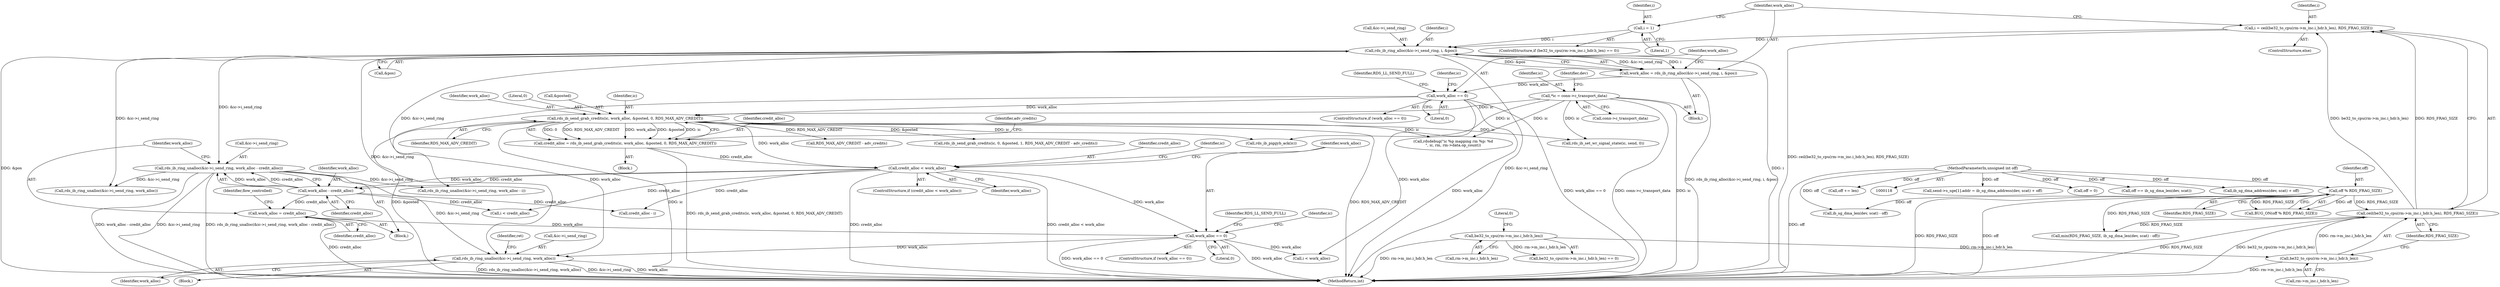 digraph "0_linux_6094628bfd94323fc1cea05ec2c6affd98c18f7f@pointer" {
"1000403" [label="(Call,rds_ib_ring_unalloc(&ic->i_send_ring, work_alloc))"];
"1000271" [label="(Call,rds_ib_ring_alloc(&ic->i_send_ring, i, &pos))"];
"1000253" [label="(Call,i = 1)"];
"1000257" [label="(Call,i = ceil(be32_to_cpu(rm->m_inc.i_hdr.h_len), RDS_FRAG_SIZE))"];
"1000259" [label="(Call,ceil(be32_to_cpu(rm->m_inc.i_hdr.h_len), RDS_FRAG_SIZE))"];
"1000260" [label="(Call,be32_to_cpu(rm->m_inc.i_hdr.h_len))"];
"1000244" [label="(Call,be32_to_cpu(rm->m_inc.i_hdr.h_len))"];
"1000177" [label="(Call,off % RDS_FRAG_SIZE)"];
"1000123" [label="(MethodParameterIn,unsigned int off)"];
"1000319" [label="(Call,rds_ib_ring_unalloc(&ic->i_send_ring, work_alloc - credit_alloc))"];
"1000324" [label="(Call,work_alloc - credit_alloc)"];
"1000315" [label="(Call,credit_alloc < work_alloc)"];
"1000302" [label="(Call,credit_alloc = rds_ib_send_grab_credits(ic, work_alloc, &posted, 0, RDS_MAX_ADV_CREDIT))"];
"1000304" [label="(Call,rds_ib_send_grab_credits(ic, work_alloc, &posted, 0, RDS_MAX_ADV_CREDIT))"];
"1000126" [label="(Call,*ic = conn->c_transport_data)"];
"1000280" [label="(Call,work_alloc == 0)"];
"1000269" [label="(Call,work_alloc = rds_ib_ring_alloc(&ic->i_send_ring, i, &pos))"];
"1000334" [label="(Call,work_alloc == 0)"];
"1000327" [label="(Call,work_alloc = credit_alloc)"];
"1000333" [label="(ControlStructure,if (work_alloc == 0))"];
"1000315" [label="(Call,credit_alloc < work_alloc)"];
"1000316" [label="(Identifier,credit_alloc)"];
"1001051" [label="(MethodReturn,int)"];
"1000320" [label="(Call,&ic->i_send_ring)"];
"1000328" [label="(Identifier,work_alloc)"];
"1000307" [label="(Call,&posted)"];
"1000354" [label="(Identifier,ic)"];
"1000317" [label="(Identifier,work_alloc)"];
"1000259" [label="(Call,ceil(be32_to_cpu(rm->m_inc.i_hdr.h_len), RDS_FRAG_SIZE))"];
"1000334" [label="(Call,work_alloc == 0)"];
"1000404" [label="(Call,&ic->i_send_ring)"];
"1000410" [label="(Identifier,ret)"];
"1000276" [label="(Identifier,i)"];
"1000177" [label="(Call,off % RDS_FRAG_SIZE)"];
"1000272" [label="(Call,&ic->i_send_ring)"];
"1000705" [label="(Call,ib_sg_dma_len(dev, scat) - off)"];
"1000305" [label="(Identifier,ic)"];
"1000281" [label="(Identifier,work_alloc)"];
"1000329" [label="(Identifier,credit_alloc)"];
"1000124" [label="(Block,)"];
"1000336" [label="(Literal,0)"];
"1000254" [label="(Identifier,i)"];
"1000176" [label="(Call,BUG_ON(off % RDS_FRAG_SIZE))"];
"1000253" [label="(Call,i = 1)"];
"1000717" [label="(Call,send->s_sge[1].addr = ib_sg_dma_address(dev, scat) + off)"];
"1000939" [label="(Call,rds_ib_ring_unalloc(&ic->i_send_ring, work_alloc - i))"];
"1000754" [label="(Call,off = 0)"];
"1000299" [label="(Identifier,ic)"];
"1000383" [label="(Call,rdsdebug(\"ic %p mapping rm %p: %d\n\", ic, rm, rm->data.op_count))"];
"1000285" [label="(Identifier,RDS_LL_SEND_FULL)"];
"1000326" [label="(Identifier,credit_alloc)"];
"1000255" [label="(Literal,1)"];
"1000400" [label="(Block,)"];
"1000314" [label="(ControlStructure,if (credit_alloc < work_alloc))"];
"1000960" [label="(Call,credit_alloc - i)"];
"1000339" [label="(Identifier,RDS_LL_SEND_FULL)"];
"1000128" [label="(Call,conn->c_transport_data)"];
"1000268" [label="(Identifier,RDS_FRAG_SIZE)"];
"1000306" [label="(Identifier,work_alloc)"];
"1000280" [label="(Call,work_alloc == 0)"];
"1000325" [label="(Identifier,work_alloc)"];
"1000327" [label="(Call,work_alloc = credit_alloc)"];
"1000322" [label="(Identifier,ic)"];
"1000301" [label="(Block,)"];
"1000746" [label="(Call,off == ib_sg_dma_len(dev, scat))"];
"1000277" [label="(Call,&pos)"];
"1000955" [label="(Call,i < credit_alloc)"];
"1000544" [label="(Call,RDS_MAX_ADV_CREDIT - adv_credits)"];
"1000257" [label="(Call,i = ceil(be32_to_cpu(rm->m_inc.i_hdr.h_len), RDS_FRAG_SIZE))"];
"1000408" [label="(Identifier,work_alloc)"];
"1000252" [label="(Literal,0)"];
"1000244" [label="(Call,be32_to_cpu(rm->m_inc.i_hdr.h_len))"];
"1000243" [label="(Call,be32_to_cpu(rm->m_inc.i_hdr.h_len) == 0)"];
"1000335" [label="(Identifier,work_alloc)"];
"1000127" [label="(Identifier,ic)"];
"1001011" [label="(Call,rds_ib_ring_unalloc(&ic->i_send_ring, work_alloc))"];
"1000319" [label="(Call,rds_ib_ring_unalloc(&ic->i_send_ring, work_alloc - credit_alloc))"];
"1000703" [label="(Call,min(RDS_FRAG_SIZE, ib_sg_dma_len(dev, scat) - off))"];
"1000126" [label="(Call,*ic = conn->c_transport_data)"];
"1000279" [label="(ControlStructure,if (work_alloc == 0))"];
"1000683" [label="(Call,i < work_alloc)"];
"1000312" [label="(Identifier,adv_credits)"];
"1000403" [label="(Call,rds_ib_ring_unalloc(&ic->i_send_ring, work_alloc))"];
"1000331" [label="(Identifier,flow_controlled)"];
"1000282" [label="(Literal,0)"];
"1000269" [label="(Call,work_alloc = rds_ib_ring_alloc(&ic->i_send_ring, i, &pos))"];
"1000260" [label="(Call,be32_to_cpu(rm->m_inc.i_hdr.h_len))"];
"1000309" [label="(Literal,0)"];
"1000245" [label="(Call,rm->m_inc.i_hdr.h_len)"];
"1000524" [label="(Call,rds_ib_piggyb_ack(ic))"];
"1000261" [label="(Call,rm->m_inc.i_hdr.h_len)"];
"1000318" [label="(Block,)"];
"1000256" [label="(ControlStructure,else)"];
"1000302" [label="(Call,credit_alloc = rds_ib_send_grab_credits(ic, work_alloc, &posted, 0, RDS_MAX_ADV_CREDIT))"];
"1000179" [label="(Identifier,RDS_FRAG_SIZE)"];
"1000271" [label="(Call,rds_ib_ring_alloc(&ic->i_send_ring, i, &pos))"];
"1000538" [label="(Call,rds_ib_send_grab_credits(ic, 0, &posted, 1, RDS_MAX_ADV_CREDIT - adv_credits))"];
"1000270" [label="(Identifier,work_alloc)"];
"1000757" [label="(Call,rds_ib_set_wr_signal_state(ic, send, 0))"];
"1000178" [label="(Identifier,off)"];
"1000324" [label="(Call,work_alloc - credit_alloc)"];
"1000242" [label="(ControlStructure,if (be32_to_cpu(rm->m_inc.i_hdr.h_len) == 0))"];
"1000725" [label="(Call,ib_sg_dma_address(dev, scat) + off)"];
"1000258" [label="(Identifier,i)"];
"1000310" [label="(Identifier,RDS_MAX_ADV_CREDIT)"];
"1000303" [label="(Identifier,credit_alloc)"];
"1000304" [label="(Call,rds_ib_send_grab_credits(ic, work_alloc, &posted, 0, RDS_MAX_ADV_CREDIT))"];
"1000123" [label="(MethodParameterIn,unsigned int off)"];
"1000742" [label="(Call,off += len)"];
"1000133" [label="(Identifier,dev)"];
"1000403" -> "1000400"  [label="AST: "];
"1000403" -> "1000408"  [label="CFG: "];
"1000404" -> "1000403"  [label="AST: "];
"1000408" -> "1000403"  [label="AST: "];
"1000410" -> "1000403"  [label="CFG: "];
"1000403" -> "1001051"  [label="DDG: &ic->i_send_ring"];
"1000403" -> "1001051"  [label="DDG: work_alloc"];
"1000403" -> "1001051"  [label="DDG: rds_ib_ring_unalloc(&ic->i_send_ring, work_alloc)"];
"1000271" -> "1000403"  [label="DDG: &ic->i_send_ring"];
"1000319" -> "1000403"  [label="DDG: &ic->i_send_ring"];
"1000280" -> "1000403"  [label="DDG: work_alloc"];
"1000334" -> "1000403"  [label="DDG: work_alloc"];
"1000271" -> "1000269"  [label="AST: "];
"1000271" -> "1000277"  [label="CFG: "];
"1000272" -> "1000271"  [label="AST: "];
"1000276" -> "1000271"  [label="AST: "];
"1000277" -> "1000271"  [label="AST: "];
"1000269" -> "1000271"  [label="CFG: "];
"1000271" -> "1001051"  [label="DDG: i"];
"1000271" -> "1001051"  [label="DDG: &pos"];
"1000271" -> "1001051"  [label="DDG: &ic->i_send_ring"];
"1000271" -> "1000269"  [label="DDG: &ic->i_send_ring"];
"1000271" -> "1000269"  [label="DDG: i"];
"1000271" -> "1000269"  [label="DDG: &pos"];
"1000253" -> "1000271"  [label="DDG: i"];
"1000257" -> "1000271"  [label="DDG: i"];
"1000271" -> "1000319"  [label="DDG: &ic->i_send_ring"];
"1000271" -> "1000939"  [label="DDG: &ic->i_send_ring"];
"1000271" -> "1001011"  [label="DDG: &ic->i_send_ring"];
"1000253" -> "1000242"  [label="AST: "];
"1000253" -> "1000255"  [label="CFG: "];
"1000254" -> "1000253"  [label="AST: "];
"1000255" -> "1000253"  [label="AST: "];
"1000270" -> "1000253"  [label="CFG: "];
"1000257" -> "1000256"  [label="AST: "];
"1000257" -> "1000259"  [label="CFG: "];
"1000258" -> "1000257"  [label="AST: "];
"1000259" -> "1000257"  [label="AST: "];
"1000270" -> "1000257"  [label="CFG: "];
"1000257" -> "1001051"  [label="DDG: ceil(be32_to_cpu(rm->m_inc.i_hdr.h_len), RDS_FRAG_SIZE)"];
"1000259" -> "1000257"  [label="DDG: be32_to_cpu(rm->m_inc.i_hdr.h_len)"];
"1000259" -> "1000257"  [label="DDG: RDS_FRAG_SIZE"];
"1000259" -> "1000268"  [label="CFG: "];
"1000260" -> "1000259"  [label="AST: "];
"1000268" -> "1000259"  [label="AST: "];
"1000259" -> "1001051"  [label="DDG: be32_to_cpu(rm->m_inc.i_hdr.h_len)"];
"1000259" -> "1001051"  [label="DDG: RDS_FRAG_SIZE"];
"1000260" -> "1000259"  [label="DDG: rm->m_inc.i_hdr.h_len"];
"1000177" -> "1000259"  [label="DDG: RDS_FRAG_SIZE"];
"1000259" -> "1000703"  [label="DDG: RDS_FRAG_SIZE"];
"1000260" -> "1000261"  [label="CFG: "];
"1000261" -> "1000260"  [label="AST: "];
"1000268" -> "1000260"  [label="CFG: "];
"1000260" -> "1001051"  [label="DDG: rm->m_inc.i_hdr.h_len"];
"1000244" -> "1000260"  [label="DDG: rm->m_inc.i_hdr.h_len"];
"1000244" -> "1000243"  [label="AST: "];
"1000244" -> "1000245"  [label="CFG: "];
"1000245" -> "1000244"  [label="AST: "];
"1000252" -> "1000244"  [label="CFG: "];
"1000244" -> "1001051"  [label="DDG: rm->m_inc.i_hdr.h_len"];
"1000244" -> "1000243"  [label="DDG: rm->m_inc.i_hdr.h_len"];
"1000177" -> "1000176"  [label="AST: "];
"1000177" -> "1000179"  [label="CFG: "];
"1000178" -> "1000177"  [label="AST: "];
"1000179" -> "1000177"  [label="AST: "];
"1000176" -> "1000177"  [label="CFG: "];
"1000177" -> "1001051"  [label="DDG: off"];
"1000177" -> "1001051"  [label="DDG: RDS_FRAG_SIZE"];
"1000177" -> "1000176"  [label="DDG: off"];
"1000177" -> "1000176"  [label="DDG: RDS_FRAG_SIZE"];
"1000123" -> "1000177"  [label="DDG: off"];
"1000177" -> "1000703"  [label="DDG: RDS_FRAG_SIZE"];
"1000177" -> "1000705"  [label="DDG: off"];
"1000123" -> "1000118"  [label="AST: "];
"1000123" -> "1001051"  [label="DDG: off"];
"1000123" -> "1000705"  [label="DDG: off"];
"1000123" -> "1000717"  [label="DDG: off"];
"1000123" -> "1000725"  [label="DDG: off"];
"1000123" -> "1000742"  [label="DDG: off"];
"1000123" -> "1000746"  [label="DDG: off"];
"1000123" -> "1000754"  [label="DDG: off"];
"1000319" -> "1000318"  [label="AST: "];
"1000319" -> "1000324"  [label="CFG: "];
"1000320" -> "1000319"  [label="AST: "];
"1000324" -> "1000319"  [label="AST: "];
"1000328" -> "1000319"  [label="CFG: "];
"1000319" -> "1001051"  [label="DDG: rds_ib_ring_unalloc(&ic->i_send_ring, work_alloc - credit_alloc)"];
"1000319" -> "1001051"  [label="DDG: work_alloc - credit_alloc"];
"1000319" -> "1001051"  [label="DDG: &ic->i_send_ring"];
"1000324" -> "1000319"  [label="DDG: work_alloc"];
"1000324" -> "1000319"  [label="DDG: credit_alloc"];
"1000319" -> "1000939"  [label="DDG: &ic->i_send_ring"];
"1000319" -> "1001011"  [label="DDG: &ic->i_send_ring"];
"1000324" -> "1000326"  [label="CFG: "];
"1000325" -> "1000324"  [label="AST: "];
"1000326" -> "1000324"  [label="AST: "];
"1000315" -> "1000324"  [label="DDG: work_alloc"];
"1000315" -> "1000324"  [label="DDG: credit_alloc"];
"1000324" -> "1000327"  [label="DDG: credit_alloc"];
"1000324" -> "1000955"  [label="DDG: credit_alloc"];
"1000324" -> "1000960"  [label="DDG: credit_alloc"];
"1000315" -> "1000314"  [label="AST: "];
"1000315" -> "1000317"  [label="CFG: "];
"1000316" -> "1000315"  [label="AST: "];
"1000317" -> "1000315"  [label="AST: "];
"1000322" -> "1000315"  [label="CFG: "];
"1000335" -> "1000315"  [label="CFG: "];
"1000315" -> "1001051"  [label="DDG: credit_alloc < work_alloc"];
"1000315" -> "1001051"  [label="DDG: credit_alloc"];
"1000302" -> "1000315"  [label="DDG: credit_alloc"];
"1000304" -> "1000315"  [label="DDG: work_alloc"];
"1000315" -> "1000334"  [label="DDG: work_alloc"];
"1000315" -> "1000955"  [label="DDG: credit_alloc"];
"1000315" -> "1000960"  [label="DDG: credit_alloc"];
"1000302" -> "1000301"  [label="AST: "];
"1000302" -> "1000304"  [label="CFG: "];
"1000303" -> "1000302"  [label="AST: "];
"1000304" -> "1000302"  [label="AST: "];
"1000312" -> "1000302"  [label="CFG: "];
"1000302" -> "1001051"  [label="DDG: rds_ib_send_grab_credits(ic, work_alloc, &posted, 0, RDS_MAX_ADV_CREDIT)"];
"1000304" -> "1000302"  [label="DDG: 0"];
"1000304" -> "1000302"  [label="DDG: RDS_MAX_ADV_CREDIT"];
"1000304" -> "1000302"  [label="DDG: work_alloc"];
"1000304" -> "1000302"  [label="DDG: &posted"];
"1000304" -> "1000302"  [label="DDG: ic"];
"1000304" -> "1000310"  [label="CFG: "];
"1000305" -> "1000304"  [label="AST: "];
"1000306" -> "1000304"  [label="AST: "];
"1000307" -> "1000304"  [label="AST: "];
"1000309" -> "1000304"  [label="AST: "];
"1000310" -> "1000304"  [label="AST: "];
"1000304" -> "1001051"  [label="DDG: RDS_MAX_ADV_CREDIT"];
"1000304" -> "1001051"  [label="DDG: ic"];
"1000304" -> "1001051"  [label="DDG: &posted"];
"1000126" -> "1000304"  [label="DDG: ic"];
"1000280" -> "1000304"  [label="DDG: work_alloc"];
"1000304" -> "1000383"  [label="DDG: ic"];
"1000304" -> "1000524"  [label="DDG: ic"];
"1000304" -> "1000538"  [label="DDG: &posted"];
"1000304" -> "1000544"  [label="DDG: RDS_MAX_ADV_CREDIT"];
"1000304" -> "1000757"  [label="DDG: ic"];
"1000126" -> "1000124"  [label="AST: "];
"1000126" -> "1000128"  [label="CFG: "];
"1000127" -> "1000126"  [label="AST: "];
"1000128" -> "1000126"  [label="AST: "];
"1000133" -> "1000126"  [label="CFG: "];
"1000126" -> "1001051"  [label="DDG: ic"];
"1000126" -> "1001051"  [label="DDG: conn->c_transport_data"];
"1000126" -> "1000383"  [label="DDG: ic"];
"1000126" -> "1000524"  [label="DDG: ic"];
"1000126" -> "1000757"  [label="DDG: ic"];
"1000280" -> "1000279"  [label="AST: "];
"1000280" -> "1000282"  [label="CFG: "];
"1000281" -> "1000280"  [label="AST: "];
"1000282" -> "1000280"  [label="AST: "];
"1000285" -> "1000280"  [label="CFG: "];
"1000299" -> "1000280"  [label="CFG: "];
"1000280" -> "1001051"  [label="DDG: work_alloc == 0"];
"1000280" -> "1001051"  [label="DDG: work_alloc"];
"1000269" -> "1000280"  [label="DDG: work_alloc"];
"1000280" -> "1000683"  [label="DDG: work_alloc"];
"1000269" -> "1000124"  [label="AST: "];
"1000270" -> "1000269"  [label="AST: "];
"1000281" -> "1000269"  [label="CFG: "];
"1000269" -> "1001051"  [label="DDG: rds_ib_ring_alloc(&ic->i_send_ring, i, &pos)"];
"1000334" -> "1000333"  [label="AST: "];
"1000334" -> "1000336"  [label="CFG: "];
"1000335" -> "1000334"  [label="AST: "];
"1000336" -> "1000334"  [label="AST: "];
"1000339" -> "1000334"  [label="CFG: "];
"1000354" -> "1000334"  [label="CFG: "];
"1000334" -> "1001051"  [label="DDG: work_alloc == 0"];
"1000334" -> "1001051"  [label="DDG: work_alloc"];
"1000327" -> "1000334"  [label="DDG: work_alloc"];
"1000334" -> "1000683"  [label="DDG: work_alloc"];
"1000327" -> "1000318"  [label="AST: "];
"1000327" -> "1000329"  [label="CFG: "];
"1000328" -> "1000327"  [label="AST: "];
"1000329" -> "1000327"  [label="AST: "];
"1000331" -> "1000327"  [label="CFG: "];
"1000327" -> "1001051"  [label="DDG: credit_alloc"];
}
